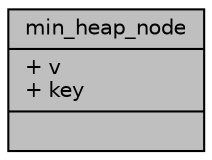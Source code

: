 digraph "min_heap_node"
{
 // LATEX_PDF_SIZE
  edge [fontname="Helvetica",fontsize="10",labelfontname="Helvetica",labelfontsize="10"];
  node [fontname="Helvetica",fontsize="10",shape=record];
  Node1 [label="{min_heap_node\n|+ v\l+ key\l|}",height=0.2,width=0.4,color="black", fillcolor="grey75", style="filled", fontcolor="black",tooltip=" "];
}

